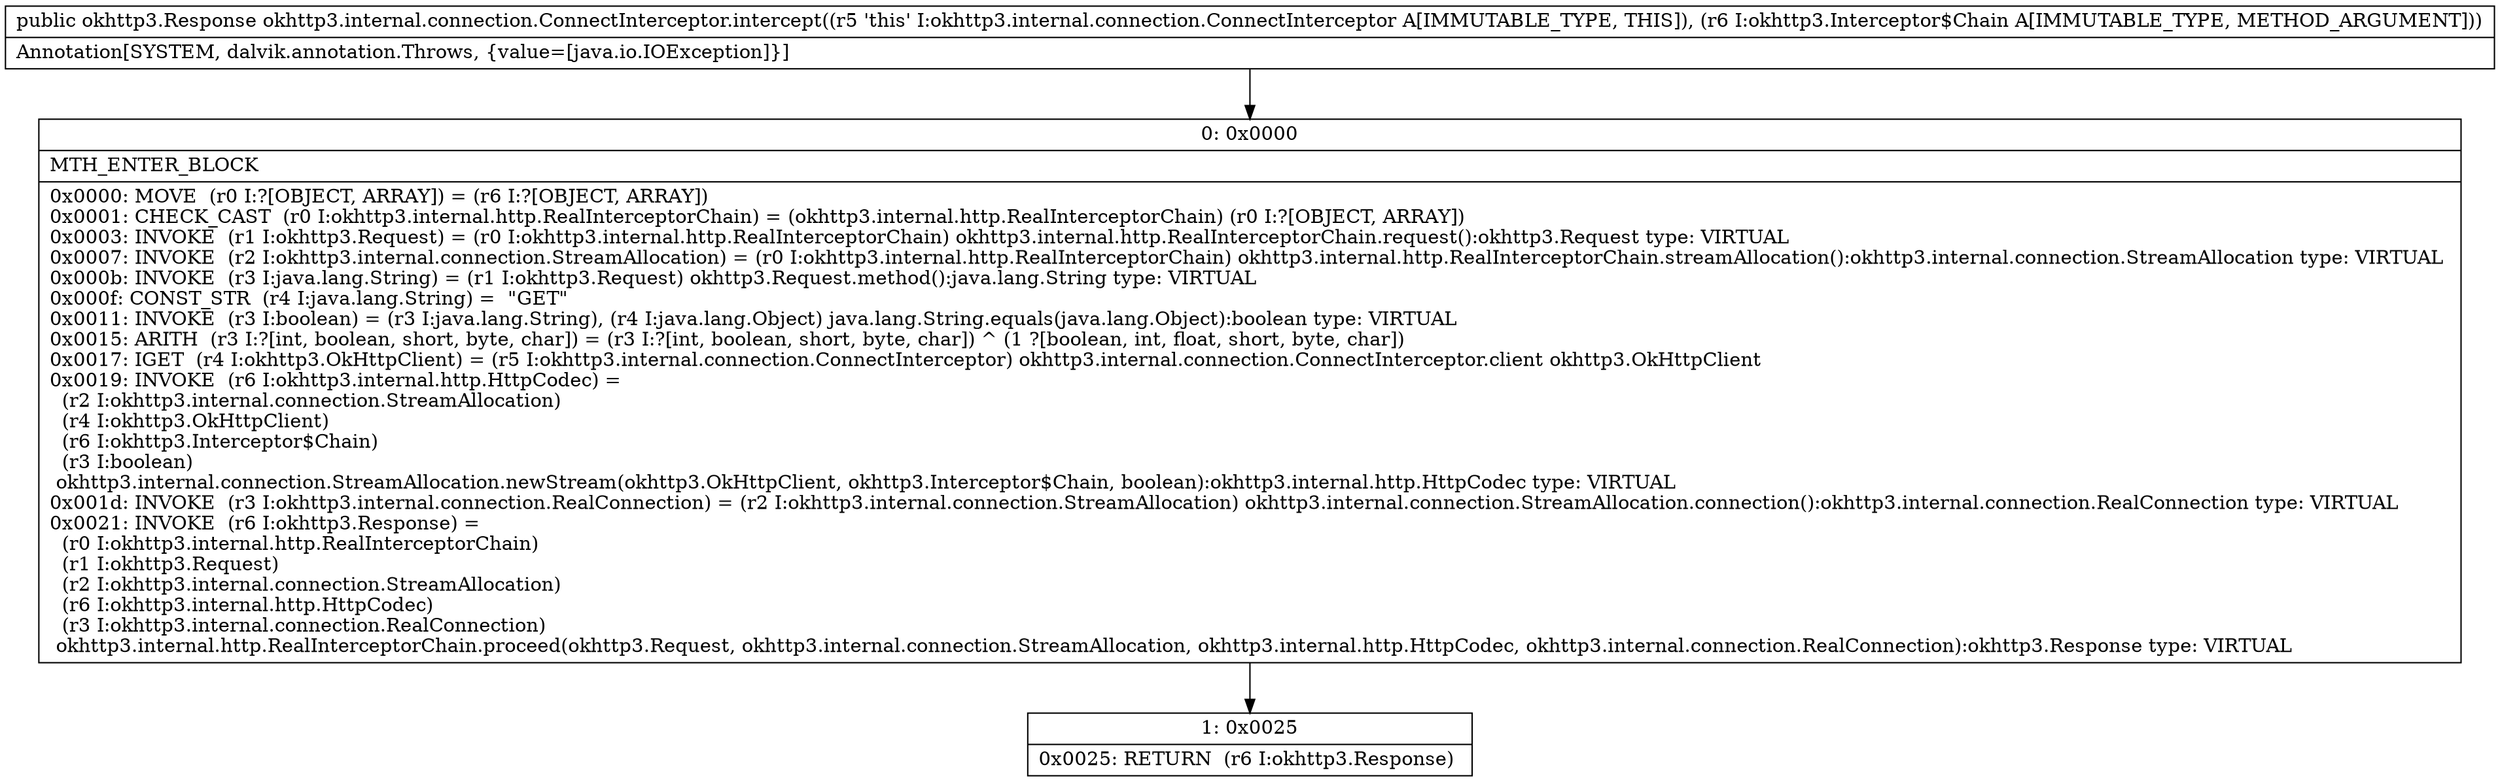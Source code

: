 digraph "CFG forokhttp3.internal.connection.ConnectInterceptor.intercept(Lokhttp3\/Interceptor$Chain;)Lokhttp3\/Response;" {
Node_0 [shape=record,label="{0\:\ 0x0000|MTH_ENTER_BLOCK\l|0x0000: MOVE  (r0 I:?[OBJECT, ARRAY]) = (r6 I:?[OBJECT, ARRAY]) \l0x0001: CHECK_CAST  (r0 I:okhttp3.internal.http.RealInterceptorChain) = (okhttp3.internal.http.RealInterceptorChain) (r0 I:?[OBJECT, ARRAY]) \l0x0003: INVOKE  (r1 I:okhttp3.Request) = (r0 I:okhttp3.internal.http.RealInterceptorChain) okhttp3.internal.http.RealInterceptorChain.request():okhttp3.Request type: VIRTUAL \l0x0007: INVOKE  (r2 I:okhttp3.internal.connection.StreamAllocation) = (r0 I:okhttp3.internal.http.RealInterceptorChain) okhttp3.internal.http.RealInterceptorChain.streamAllocation():okhttp3.internal.connection.StreamAllocation type: VIRTUAL \l0x000b: INVOKE  (r3 I:java.lang.String) = (r1 I:okhttp3.Request) okhttp3.Request.method():java.lang.String type: VIRTUAL \l0x000f: CONST_STR  (r4 I:java.lang.String) =  \"GET\" \l0x0011: INVOKE  (r3 I:boolean) = (r3 I:java.lang.String), (r4 I:java.lang.Object) java.lang.String.equals(java.lang.Object):boolean type: VIRTUAL \l0x0015: ARITH  (r3 I:?[int, boolean, short, byte, char]) = (r3 I:?[int, boolean, short, byte, char]) ^ (1 ?[boolean, int, float, short, byte, char]) \l0x0017: IGET  (r4 I:okhttp3.OkHttpClient) = (r5 I:okhttp3.internal.connection.ConnectInterceptor) okhttp3.internal.connection.ConnectInterceptor.client okhttp3.OkHttpClient \l0x0019: INVOKE  (r6 I:okhttp3.internal.http.HttpCodec) = \l  (r2 I:okhttp3.internal.connection.StreamAllocation)\l  (r4 I:okhttp3.OkHttpClient)\l  (r6 I:okhttp3.Interceptor$Chain)\l  (r3 I:boolean)\l okhttp3.internal.connection.StreamAllocation.newStream(okhttp3.OkHttpClient, okhttp3.Interceptor$Chain, boolean):okhttp3.internal.http.HttpCodec type: VIRTUAL \l0x001d: INVOKE  (r3 I:okhttp3.internal.connection.RealConnection) = (r2 I:okhttp3.internal.connection.StreamAllocation) okhttp3.internal.connection.StreamAllocation.connection():okhttp3.internal.connection.RealConnection type: VIRTUAL \l0x0021: INVOKE  (r6 I:okhttp3.Response) = \l  (r0 I:okhttp3.internal.http.RealInterceptorChain)\l  (r1 I:okhttp3.Request)\l  (r2 I:okhttp3.internal.connection.StreamAllocation)\l  (r6 I:okhttp3.internal.http.HttpCodec)\l  (r3 I:okhttp3.internal.connection.RealConnection)\l okhttp3.internal.http.RealInterceptorChain.proceed(okhttp3.Request, okhttp3.internal.connection.StreamAllocation, okhttp3.internal.http.HttpCodec, okhttp3.internal.connection.RealConnection):okhttp3.Response type: VIRTUAL \l}"];
Node_1 [shape=record,label="{1\:\ 0x0025|0x0025: RETURN  (r6 I:okhttp3.Response) \l}"];
MethodNode[shape=record,label="{public okhttp3.Response okhttp3.internal.connection.ConnectInterceptor.intercept((r5 'this' I:okhttp3.internal.connection.ConnectInterceptor A[IMMUTABLE_TYPE, THIS]), (r6 I:okhttp3.Interceptor$Chain A[IMMUTABLE_TYPE, METHOD_ARGUMENT]))  | Annotation[SYSTEM, dalvik.annotation.Throws, \{value=[java.io.IOException]\}]\l}"];
MethodNode -> Node_0;
Node_0 -> Node_1;
}

